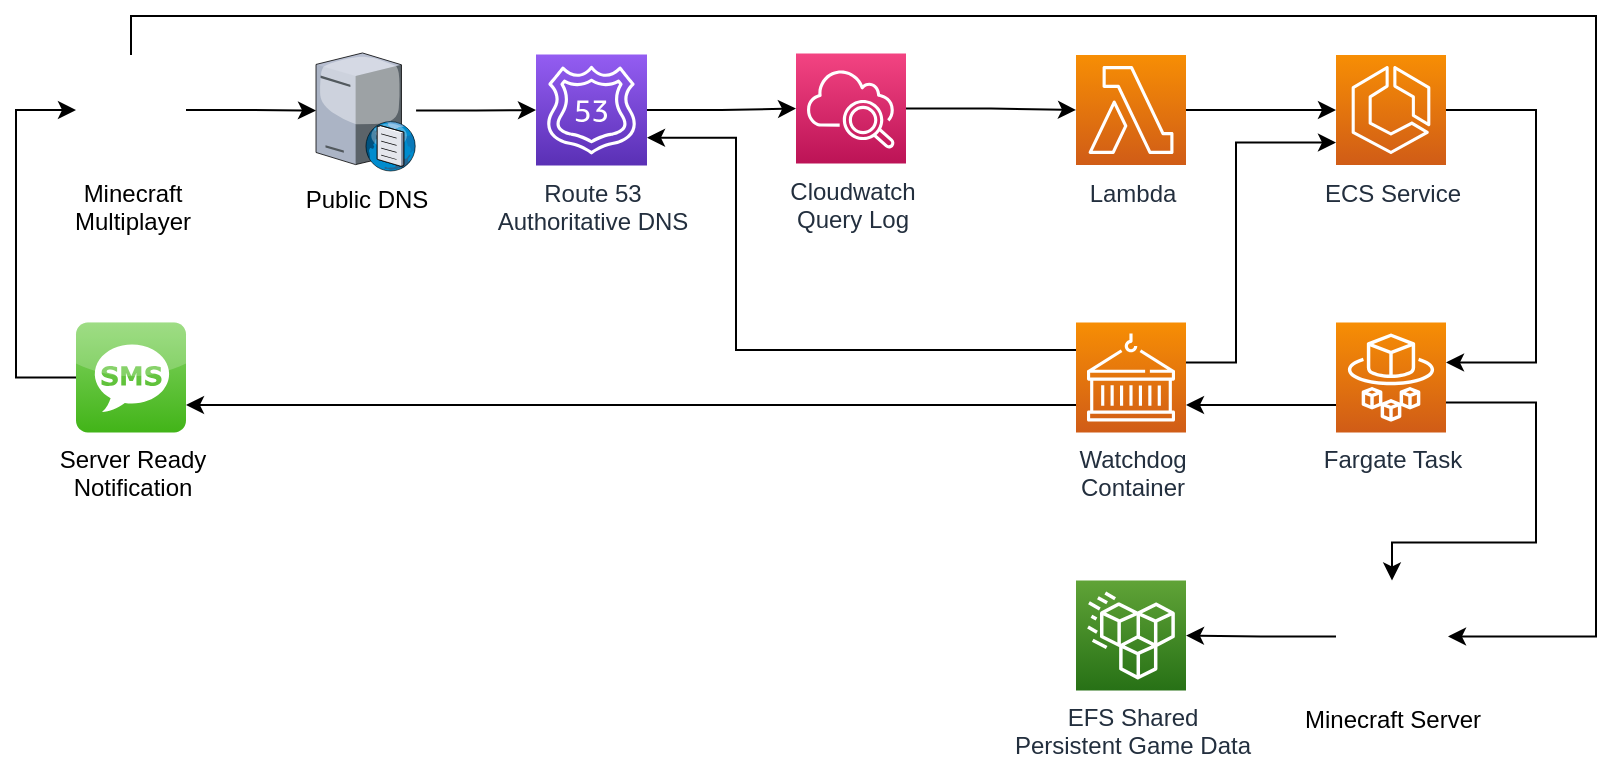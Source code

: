 <mxfile version="15.0.6" type="github">
  <diagram id="TYL_hx7GoGK296eRrg_1" name="Page-1">
    <mxGraphModel dx="1038" dy="571" grid="1" gridSize="10" guides="1" tooltips="1" connect="1" arrows="1" fold="1" page="1" pageScale="1" pageWidth="1100" pageHeight="850" math="0" shadow="0">
      <root>
        <mxCell id="0" />
        <mxCell id="1" parent="0" />
        <mxCell id="7fUCFxRYZEfUaBJo4nLo-20" style="edgeStyle=orthogonalEdgeStyle;rounded=0;orthogonalLoop=1;jettySize=auto;html=1;exitX=0;exitY=0.5;exitDx=0;exitDy=0;" edge="1" parent="1" source="7fUCFxRYZEfUaBJo4nLo-1" target="7fUCFxRYZEfUaBJo4nLo-8">
          <mxGeometry relative="1" as="geometry" />
        </mxCell>
        <mxCell id="7fUCFxRYZEfUaBJo4nLo-1" value="Minecraft Server" style="shape=image;html=1;verticalAlign=top;verticalLabelPosition=bottom;labelBackgroundColor=#ffffff;imageAspect=0;aspect=fixed;image=https://cdn2.iconfinder.com/data/icons/perqui/48/minecraft.png" vertex="1" parent="1">
          <mxGeometry x="860" y="405.25" width="56" height="56" as="geometry" />
        </mxCell>
        <mxCell id="7fUCFxRYZEfUaBJo4nLo-15" value="" style="edgeStyle=orthogonalEdgeStyle;rounded=0;orthogonalLoop=1;jettySize=auto;html=1;" edge="1" parent="1" source="7fUCFxRYZEfUaBJo4nLo-2" target="7fUCFxRYZEfUaBJo4nLo-3">
          <mxGeometry relative="1" as="geometry" />
        </mxCell>
        <mxCell id="7fUCFxRYZEfUaBJo4nLo-2" value="Public DNS" style="verticalLabelPosition=bottom;aspect=fixed;html=1;verticalAlign=top;strokeColor=none;align=center;outlineConnect=0;shape=mxgraph.citrix.dns_server;" vertex="1" parent="1">
          <mxGeometry x="350" y="140" width="50.04" height="60.5" as="geometry" />
        </mxCell>
        <mxCell id="7fUCFxRYZEfUaBJo4nLo-16" style="edgeStyle=orthogonalEdgeStyle;rounded=0;orthogonalLoop=1;jettySize=auto;html=1;exitX=1;exitY=0.5;exitDx=0;exitDy=0;exitPerimeter=0;" edge="1" parent="1" source="7fUCFxRYZEfUaBJo4nLo-3" target="7fUCFxRYZEfUaBJo4nLo-4">
          <mxGeometry relative="1" as="geometry" />
        </mxCell>
        <mxCell id="7fUCFxRYZEfUaBJo4nLo-3" value="Route 53&lt;br&gt;Authoritative DNS" style="points=[[0,0,0],[0.25,0,0],[0.5,0,0],[0.75,0,0],[1,0,0],[0,1,0],[0.25,1,0],[0.5,1,0],[0.75,1,0],[1,1,0],[0,0.25,0],[0,0.5,0],[0,0.75,0],[1,0.25,0],[1,0.5,0],[1,0.75,0]];outlineConnect=0;fontColor=#232F3E;gradientColor=#945DF2;gradientDirection=north;fillColor=#5A30B5;strokeColor=#ffffff;dashed=0;verticalLabelPosition=bottom;verticalAlign=top;align=center;html=1;fontSize=12;fontStyle=0;aspect=fixed;shape=mxgraph.aws4.resourceIcon;resIcon=mxgraph.aws4.route_53;" vertex="1" parent="1">
          <mxGeometry x="460" y="142.25" width="55.5" height="55.5" as="geometry" />
        </mxCell>
        <mxCell id="7fUCFxRYZEfUaBJo4nLo-17" style="edgeStyle=orthogonalEdgeStyle;rounded=0;orthogonalLoop=1;jettySize=auto;html=1;exitX=1;exitY=0.5;exitDx=0;exitDy=0;exitPerimeter=0;" edge="1" parent="1" source="7fUCFxRYZEfUaBJo4nLo-4" target="7fUCFxRYZEfUaBJo4nLo-5">
          <mxGeometry relative="1" as="geometry" />
        </mxCell>
        <mxCell id="7fUCFxRYZEfUaBJo4nLo-4" value="Cloudwatch&lt;br&gt;Query Log" style="points=[[0,0,0],[0.25,0,0],[0.5,0,0],[0.75,0,0],[1,0,0],[0,1,0],[0.25,1,0],[0.5,1,0],[0.75,1,0],[1,1,0],[0,0.25,0],[0,0.5,0],[0,0.75,0],[1,0.25,0],[1,0.5,0],[1,0.75,0]];points=[[0,0,0],[0.25,0,0],[0.5,0,0],[0.75,0,0],[1,0,0],[0,1,0],[0.25,1,0],[0.5,1,0],[0.75,1,0],[1,1,0],[0,0.25,0],[0,0.5,0],[0,0.75,0],[1,0.25,0],[1,0.5,0],[1,0.75,0]];outlineConnect=0;fontColor=#232F3E;gradientColor=#F34482;gradientDirection=north;fillColor=#BC1356;strokeColor=#ffffff;dashed=0;verticalLabelPosition=bottom;verticalAlign=top;align=center;html=1;fontSize=12;fontStyle=0;aspect=fixed;shape=mxgraph.aws4.resourceIcon;resIcon=mxgraph.aws4.cloudwatch_2;" vertex="1" parent="1">
          <mxGeometry x="590" y="141.75" width="55" height="55" as="geometry" />
        </mxCell>
        <mxCell id="7fUCFxRYZEfUaBJo4nLo-18" style="edgeStyle=orthogonalEdgeStyle;rounded=0;orthogonalLoop=1;jettySize=auto;html=1;exitX=1;exitY=0.5;exitDx=0;exitDy=0;exitPerimeter=0;" edge="1" parent="1" source="7fUCFxRYZEfUaBJo4nLo-5" target="7fUCFxRYZEfUaBJo4nLo-7">
          <mxGeometry relative="1" as="geometry" />
        </mxCell>
        <mxCell id="7fUCFxRYZEfUaBJo4nLo-5" value="Lambda" style="points=[[0,0,0],[0.25,0,0],[0.5,0,0],[0.75,0,0],[1,0,0],[0,1,0],[0.25,1,0],[0.5,1,0],[0.75,1,0],[1,1,0],[0,0.25,0],[0,0.5,0],[0,0.75,0],[1,0.25,0],[1,0.5,0],[1,0.75,0]];outlineConnect=0;fontColor=#232F3E;gradientColor=#F78E04;gradientDirection=north;fillColor=#D05C17;strokeColor=#ffffff;dashed=0;verticalLabelPosition=bottom;verticalAlign=top;align=center;html=1;fontSize=12;fontStyle=0;aspect=fixed;shape=mxgraph.aws4.resourceIcon;resIcon=mxgraph.aws4.lambda;" vertex="1" parent="1">
          <mxGeometry x="730" y="142.5" width="55" height="55" as="geometry" />
        </mxCell>
        <mxCell id="7fUCFxRYZEfUaBJo4nLo-19" style="edgeStyle=orthogonalEdgeStyle;rounded=0;orthogonalLoop=1;jettySize=auto;html=1;exitX=1;exitY=0.5;exitDx=0;exitDy=0;exitPerimeter=0;" edge="1" parent="1" source="7fUCFxRYZEfUaBJo4nLo-7" target="7fUCFxRYZEfUaBJo4nLo-9">
          <mxGeometry relative="1" as="geometry">
            <Array as="points">
              <mxPoint x="960" y="170.25" />
              <mxPoint x="960" y="296.25" />
            </Array>
          </mxGeometry>
        </mxCell>
        <mxCell id="7fUCFxRYZEfUaBJo4nLo-7" value="ECS Service" style="points=[[0,0,0],[0.25,0,0],[0.5,0,0],[0.75,0,0],[1,0,0],[0,1,0],[0.25,1,0],[0.5,1,0],[0.75,1,0],[1,1,0],[0,0.25,0],[0,0.5,0],[0,0.75,0],[1,0.25,0],[1,0.5,0],[1,0.75,0]];outlineConnect=0;fontColor=#232F3E;gradientColor=#F78E04;gradientDirection=north;fillColor=#D05C17;strokeColor=#ffffff;dashed=0;verticalLabelPosition=bottom;verticalAlign=top;align=center;html=1;fontSize=12;fontStyle=0;aspect=fixed;shape=mxgraph.aws4.resourceIcon;resIcon=mxgraph.aws4.ecs;" vertex="1" parent="1">
          <mxGeometry x="860" y="142.5" width="55" height="55" as="geometry" />
        </mxCell>
        <mxCell id="7fUCFxRYZEfUaBJo4nLo-8" value="EFS Shared&lt;br&gt;Persistent Game Data" style="points=[[0,0,0],[0.25,0,0],[0.5,0,0],[0.75,0,0],[1,0,0],[0,1,0],[0.25,1,0],[0.5,1,0],[0.75,1,0],[1,1,0],[0,0.25,0],[0,0.5,0],[0,0.75,0],[1,0.25,0],[1,0.5,0],[1,0.75,0]];outlineConnect=0;fontColor=#232F3E;gradientColor=#60A337;gradientDirection=north;fillColor=#277116;strokeColor=#ffffff;dashed=0;verticalLabelPosition=bottom;verticalAlign=top;align=center;html=1;fontSize=12;fontStyle=0;aspect=fixed;shape=mxgraph.aws4.resourceIcon;resIcon=mxgraph.aws4.efs_standard;" vertex="1" parent="1">
          <mxGeometry x="730" y="405.25" width="55" height="55" as="geometry" />
        </mxCell>
        <mxCell id="7fUCFxRYZEfUaBJo4nLo-21" style="edgeStyle=orthogonalEdgeStyle;rounded=0;orthogonalLoop=1;jettySize=auto;html=1;" edge="1" parent="1" source="7fUCFxRYZEfUaBJo4nLo-9" target="7fUCFxRYZEfUaBJo4nLo-1">
          <mxGeometry relative="1" as="geometry">
            <Array as="points">
              <mxPoint x="960" y="316.25" />
              <mxPoint x="960" y="386.25" />
              <mxPoint x="888" y="386.25" />
            </Array>
          </mxGeometry>
        </mxCell>
        <mxCell id="7fUCFxRYZEfUaBJo4nLo-22" style="edgeStyle=orthogonalEdgeStyle;rounded=0;orthogonalLoop=1;jettySize=auto;html=1;exitX=0;exitY=0.75;exitDx=0;exitDy=0;exitPerimeter=0;entryX=1;entryY=0.75;entryDx=0;entryDy=0;entryPerimeter=0;" edge="1" parent="1" source="7fUCFxRYZEfUaBJo4nLo-9" target="7fUCFxRYZEfUaBJo4nLo-13">
          <mxGeometry relative="1" as="geometry">
            <Array as="points">
              <mxPoint x="820" y="317.25" />
              <mxPoint x="820" y="317.25" />
            </Array>
          </mxGeometry>
        </mxCell>
        <mxCell id="7fUCFxRYZEfUaBJo4nLo-9" value="Fargate Task" style="points=[[0,0,0],[0.25,0,0],[0.5,0,0],[0.75,0,0],[1,0,0],[0,1,0],[0.25,1,0],[0.5,1,0],[0.75,1,0],[1,1,0],[0,0.25,0],[0,0.5,0],[0,0.75,0],[1,0.25,0],[1,0.5,0],[1,0.75,0]];outlineConnect=0;fontColor=#232F3E;gradientColor=#F78E04;gradientDirection=north;fillColor=#D05C17;strokeColor=#ffffff;dashed=0;verticalLabelPosition=bottom;verticalAlign=top;align=center;html=1;fontSize=12;fontStyle=0;aspect=fixed;shape=mxgraph.aws4.resourceIcon;resIcon=mxgraph.aws4.fargate;" vertex="1" parent="1">
          <mxGeometry x="860" y="276.25" width="55" height="55" as="geometry" />
        </mxCell>
        <mxCell id="7fUCFxRYZEfUaBJo4nLo-14" style="edgeStyle=orthogonalEdgeStyle;rounded=0;orthogonalLoop=1;jettySize=auto;html=1;exitX=1;exitY=0.5;exitDx=0;exitDy=0;" edge="1" parent="1" source="7fUCFxRYZEfUaBJo4nLo-10" target="7fUCFxRYZEfUaBJo4nLo-2">
          <mxGeometry relative="1" as="geometry" />
        </mxCell>
        <mxCell id="7fUCFxRYZEfUaBJo4nLo-30" style="edgeStyle=orthogonalEdgeStyle;rounded=0;orthogonalLoop=1;jettySize=auto;html=1;exitX=0.5;exitY=0;exitDx=0;exitDy=0;entryX=1;entryY=0.5;entryDx=0;entryDy=0;" edge="1" parent="1" source="7fUCFxRYZEfUaBJo4nLo-10" target="7fUCFxRYZEfUaBJo4nLo-1">
          <mxGeometry relative="1" as="geometry">
            <Array as="points">
              <mxPoint x="258" y="123" />
              <mxPoint x="990" y="123" />
              <mxPoint x="990" y="433" />
            </Array>
          </mxGeometry>
        </mxCell>
        <mxCell id="7fUCFxRYZEfUaBJo4nLo-10" value="Minecraft&lt;br&gt;Multiplayer" style="shape=image;html=1;verticalAlign=top;verticalLabelPosition=bottom;labelBackgroundColor=#ffffff;imageAspect=0;aspect=fixed;image=https://cdn2.iconfinder.com/data/icons/popular-games-1/50/minecraft_squircle-128.png" vertex="1" parent="1">
          <mxGeometry x="230" y="142.5" width="55" height="55" as="geometry" />
        </mxCell>
        <mxCell id="7fUCFxRYZEfUaBJo4nLo-23" style="edgeStyle=orthogonalEdgeStyle;rounded=0;orthogonalLoop=1;jettySize=auto;html=1;" edge="1" parent="1" source="7fUCFxRYZEfUaBJo4nLo-13" target="7fUCFxRYZEfUaBJo4nLo-7">
          <mxGeometry relative="1" as="geometry">
            <Array as="points">
              <mxPoint x="810" y="296.25" />
              <mxPoint x="810" y="186.25" />
            </Array>
          </mxGeometry>
        </mxCell>
        <mxCell id="7fUCFxRYZEfUaBJo4nLo-24" style="edgeStyle=orthogonalEdgeStyle;rounded=0;orthogonalLoop=1;jettySize=auto;html=1;exitX=0;exitY=0.25;exitDx=0;exitDy=0;exitPerimeter=0;entryX=1;entryY=0.75;entryDx=0;entryDy=0;entryPerimeter=0;" edge="1" parent="1" source="7fUCFxRYZEfUaBJo4nLo-13" target="7fUCFxRYZEfUaBJo4nLo-3">
          <mxGeometry relative="1" as="geometry">
            <Array as="points">
              <mxPoint x="560" y="290" />
              <mxPoint x="560" y="184" />
            </Array>
          </mxGeometry>
        </mxCell>
        <mxCell id="7fUCFxRYZEfUaBJo4nLo-26" style="edgeStyle=orthogonalEdgeStyle;rounded=0;orthogonalLoop=1;jettySize=auto;html=1;exitX=0;exitY=0.75;exitDx=0;exitDy=0;exitPerimeter=0;" edge="1" parent="1" source="7fUCFxRYZEfUaBJo4nLo-13" target="7fUCFxRYZEfUaBJo4nLo-25">
          <mxGeometry relative="1" as="geometry">
            <Array as="points">
              <mxPoint x="400" y="318" />
              <mxPoint x="400" y="318" />
            </Array>
          </mxGeometry>
        </mxCell>
        <mxCell id="7fUCFxRYZEfUaBJo4nLo-13" value="Watchdog&lt;br&gt;Container" style="points=[[0,0,0],[0.25,0,0],[0.5,0,0],[0.75,0,0],[1,0,0],[0,1,0],[0.25,1,0],[0.5,1,0],[0.75,1,0],[1,1,0],[0,0.25,0],[0,0.5,0],[0,0.75,0],[1,0.25,0],[1,0.5,0],[1,0.75,0]];outlineConnect=0;fontColor=#232F3E;gradientColor=#F78E04;gradientDirection=north;fillColor=#D05C17;strokeColor=#ffffff;dashed=0;verticalLabelPosition=bottom;verticalAlign=top;align=center;html=1;fontSize=12;fontStyle=0;aspect=fixed;shape=mxgraph.aws4.resourceIcon;resIcon=mxgraph.aws4.containers;" vertex="1" parent="1">
          <mxGeometry x="730" y="276.25" width="55" height="55" as="geometry" />
        </mxCell>
        <mxCell id="7fUCFxRYZEfUaBJo4nLo-29" value="" style="edgeStyle=orthogonalEdgeStyle;rounded=0;orthogonalLoop=1;jettySize=auto;html=1;" edge="1" parent="1" source="7fUCFxRYZEfUaBJo4nLo-25" target="7fUCFxRYZEfUaBJo4nLo-10">
          <mxGeometry relative="1" as="geometry">
            <mxPoint x="220" y="304" as="sourcePoint" />
            <Array as="points">
              <mxPoint x="200" y="304" />
              <mxPoint x="200" y="170" />
            </Array>
          </mxGeometry>
        </mxCell>
        <mxCell id="7fUCFxRYZEfUaBJo4nLo-25" value="Server Ready&lt;br&gt;Notification" style="dashed=0;outlineConnect=0;html=1;align=center;labelPosition=center;verticalLabelPosition=bottom;verticalAlign=top;shape=mxgraph.webicons.sms;fillColor=#86D466;gradientColor=#42B418" vertex="1" parent="1">
          <mxGeometry x="230" y="276.25" width="55" height="55" as="geometry" />
        </mxCell>
      </root>
    </mxGraphModel>
  </diagram>
</mxfile>
